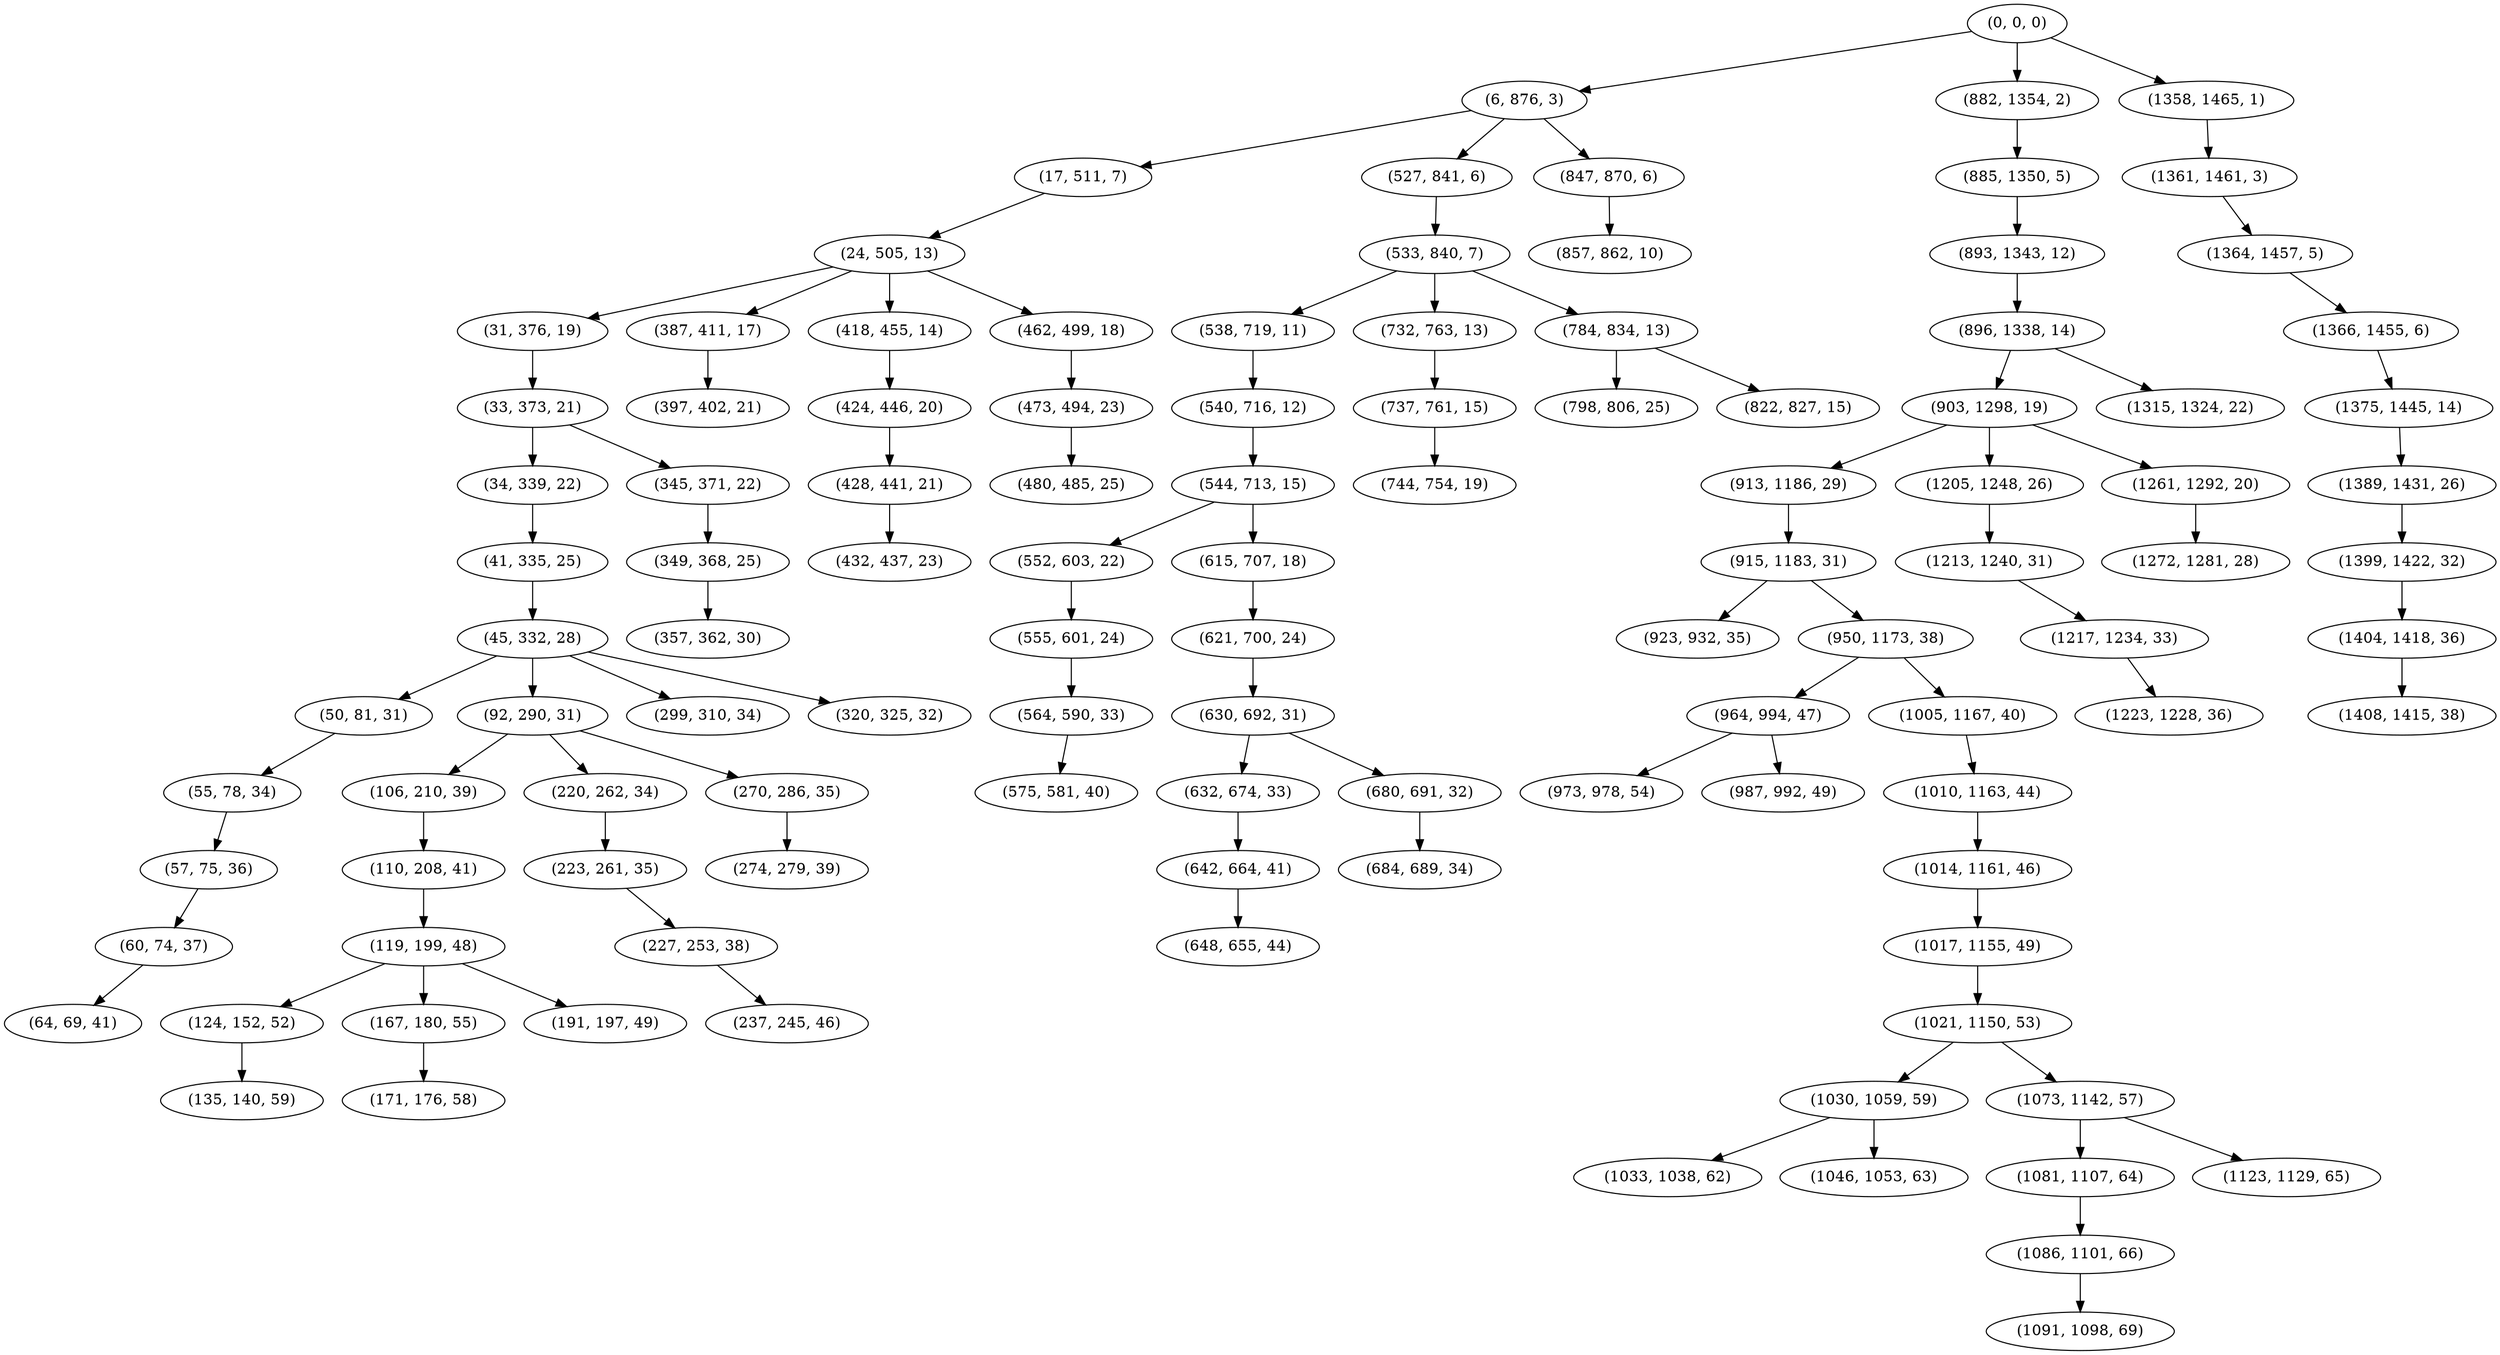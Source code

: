 digraph tree {
    "(0, 0, 0)";
    "(6, 876, 3)";
    "(17, 511, 7)";
    "(24, 505, 13)";
    "(31, 376, 19)";
    "(33, 373, 21)";
    "(34, 339, 22)";
    "(41, 335, 25)";
    "(45, 332, 28)";
    "(50, 81, 31)";
    "(55, 78, 34)";
    "(57, 75, 36)";
    "(60, 74, 37)";
    "(64, 69, 41)";
    "(92, 290, 31)";
    "(106, 210, 39)";
    "(110, 208, 41)";
    "(119, 199, 48)";
    "(124, 152, 52)";
    "(135, 140, 59)";
    "(167, 180, 55)";
    "(171, 176, 58)";
    "(191, 197, 49)";
    "(220, 262, 34)";
    "(223, 261, 35)";
    "(227, 253, 38)";
    "(237, 245, 46)";
    "(270, 286, 35)";
    "(274, 279, 39)";
    "(299, 310, 34)";
    "(320, 325, 32)";
    "(345, 371, 22)";
    "(349, 368, 25)";
    "(357, 362, 30)";
    "(387, 411, 17)";
    "(397, 402, 21)";
    "(418, 455, 14)";
    "(424, 446, 20)";
    "(428, 441, 21)";
    "(432, 437, 23)";
    "(462, 499, 18)";
    "(473, 494, 23)";
    "(480, 485, 25)";
    "(527, 841, 6)";
    "(533, 840, 7)";
    "(538, 719, 11)";
    "(540, 716, 12)";
    "(544, 713, 15)";
    "(552, 603, 22)";
    "(555, 601, 24)";
    "(564, 590, 33)";
    "(575, 581, 40)";
    "(615, 707, 18)";
    "(621, 700, 24)";
    "(630, 692, 31)";
    "(632, 674, 33)";
    "(642, 664, 41)";
    "(648, 655, 44)";
    "(680, 691, 32)";
    "(684, 689, 34)";
    "(732, 763, 13)";
    "(737, 761, 15)";
    "(744, 754, 19)";
    "(784, 834, 13)";
    "(798, 806, 25)";
    "(822, 827, 15)";
    "(847, 870, 6)";
    "(857, 862, 10)";
    "(882, 1354, 2)";
    "(885, 1350, 5)";
    "(893, 1343, 12)";
    "(896, 1338, 14)";
    "(903, 1298, 19)";
    "(913, 1186, 29)";
    "(915, 1183, 31)";
    "(923, 932, 35)";
    "(950, 1173, 38)";
    "(964, 994, 47)";
    "(973, 978, 54)";
    "(987, 992, 49)";
    "(1005, 1167, 40)";
    "(1010, 1163, 44)";
    "(1014, 1161, 46)";
    "(1017, 1155, 49)";
    "(1021, 1150, 53)";
    "(1030, 1059, 59)";
    "(1033, 1038, 62)";
    "(1046, 1053, 63)";
    "(1073, 1142, 57)";
    "(1081, 1107, 64)";
    "(1086, 1101, 66)";
    "(1091, 1098, 69)";
    "(1123, 1129, 65)";
    "(1205, 1248, 26)";
    "(1213, 1240, 31)";
    "(1217, 1234, 33)";
    "(1223, 1228, 36)";
    "(1261, 1292, 20)";
    "(1272, 1281, 28)";
    "(1315, 1324, 22)";
    "(1358, 1465, 1)";
    "(1361, 1461, 3)";
    "(1364, 1457, 5)";
    "(1366, 1455, 6)";
    "(1375, 1445, 14)";
    "(1389, 1431, 26)";
    "(1399, 1422, 32)";
    "(1404, 1418, 36)";
    "(1408, 1415, 38)";
    "(0, 0, 0)" -> "(6, 876, 3)";
    "(0, 0, 0)" -> "(882, 1354, 2)";
    "(0, 0, 0)" -> "(1358, 1465, 1)";
    "(6, 876, 3)" -> "(17, 511, 7)";
    "(6, 876, 3)" -> "(527, 841, 6)";
    "(6, 876, 3)" -> "(847, 870, 6)";
    "(17, 511, 7)" -> "(24, 505, 13)";
    "(24, 505, 13)" -> "(31, 376, 19)";
    "(24, 505, 13)" -> "(387, 411, 17)";
    "(24, 505, 13)" -> "(418, 455, 14)";
    "(24, 505, 13)" -> "(462, 499, 18)";
    "(31, 376, 19)" -> "(33, 373, 21)";
    "(33, 373, 21)" -> "(34, 339, 22)";
    "(33, 373, 21)" -> "(345, 371, 22)";
    "(34, 339, 22)" -> "(41, 335, 25)";
    "(41, 335, 25)" -> "(45, 332, 28)";
    "(45, 332, 28)" -> "(50, 81, 31)";
    "(45, 332, 28)" -> "(92, 290, 31)";
    "(45, 332, 28)" -> "(299, 310, 34)";
    "(45, 332, 28)" -> "(320, 325, 32)";
    "(50, 81, 31)" -> "(55, 78, 34)";
    "(55, 78, 34)" -> "(57, 75, 36)";
    "(57, 75, 36)" -> "(60, 74, 37)";
    "(60, 74, 37)" -> "(64, 69, 41)";
    "(92, 290, 31)" -> "(106, 210, 39)";
    "(92, 290, 31)" -> "(220, 262, 34)";
    "(92, 290, 31)" -> "(270, 286, 35)";
    "(106, 210, 39)" -> "(110, 208, 41)";
    "(110, 208, 41)" -> "(119, 199, 48)";
    "(119, 199, 48)" -> "(124, 152, 52)";
    "(119, 199, 48)" -> "(167, 180, 55)";
    "(119, 199, 48)" -> "(191, 197, 49)";
    "(124, 152, 52)" -> "(135, 140, 59)";
    "(167, 180, 55)" -> "(171, 176, 58)";
    "(220, 262, 34)" -> "(223, 261, 35)";
    "(223, 261, 35)" -> "(227, 253, 38)";
    "(227, 253, 38)" -> "(237, 245, 46)";
    "(270, 286, 35)" -> "(274, 279, 39)";
    "(345, 371, 22)" -> "(349, 368, 25)";
    "(349, 368, 25)" -> "(357, 362, 30)";
    "(387, 411, 17)" -> "(397, 402, 21)";
    "(418, 455, 14)" -> "(424, 446, 20)";
    "(424, 446, 20)" -> "(428, 441, 21)";
    "(428, 441, 21)" -> "(432, 437, 23)";
    "(462, 499, 18)" -> "(473, 494, 23)";
    "(473, 494, 23)" -> "(480, 485, 25)";
    "(527, 841, 6)" -> "(533, 840, 7)";
    "(533, 840, 7)" -> "(538, 719, 11)";
    "(533, 840, 7)" -> "(732, 763, 13)";
    "(533, 840, 7)" -> "(784, 834, 13)";
    "(538, 719, 11)" -> "(540, 716, 12)";
    "(540, 716, 12)" -> "(544, 713, 15)";
    "(544, 713, 15)" -> "(552, 603, 22)";
    "(544, 713, 15)" -> "(615, 707, 18)";
    "(552, 603, 22)" -> "(555, 601, 24)";
    "(555, 601, 24)" -> "(564, 590, 33)";
    "(564, 590, 33)" -> "(575, 581, 40)";
    "(615, 707, 18)" -> "(621, 700, 24)";
    "(621, 700, 24)" -> "(630, 692, 31)";
    "(630, 692, 31)" -> "(632, 674, 33)";
    "(630, 692, 31)" -> "(680, 691, 32)";
    "(632, 674, 33)" -> "(642, 664, 41)";
    "(642, 664, 41)" -> "(648, 655, 44)";
    "(680, 691, 32)" -> "(684, 689, 34)";
    "(732, 763, 13)" -> "(737, 761, 15)";
    "(737, 761, 15)" -> "(744, 754, 19)";
    "(784, 834, 13)" -> "(798, 806, 25)";
    "(784, 834, 13)" -> "(822, 827, 15)";
    "(847, 870, 6)" -> "(857, 862, 10)";
    "(882, 1354, 2)" -> "(885, 1350, 5)";
    "(885, 1350, 5)" -> "(893, 1343, 12)";
    "(893, 1343, 12)" -> "(896, 1338, 14)";
    "(896, 1338, 14)" -> "(903, 1298, 19)";
    "(896, 1338, 14)" -> "(1315, 1324, 22)";
    "(903, 1298, 19)" -> "(913, 1186, 29)";
    "(903, 1298, 19)" -> "(1205, 1248, 26)";
    "(903, 1298, 19)" -> "(1261, 1292, 20)";
    "(913, 1186, 29)" -> "(915, 1183, 31)";
    "(915, 1183, 31)" -> "(923, 932, 35)";
    "(915, 1183, 31)" -> "(950, 1173, 38)";
    "(950, 1173, 38)" -> "(964, 994, 47)";
    "(950, 1173, 38)" -> "(1005, 1167, 40)";
    "(964, 994, 47)" -> "(973, 978, 54)";
    "(964, 994, 47)" -> "(987, 992, 49)";
    "(1005, 1167, 40)" -> "(1010, 1163, 44)";
    "(1010, 1163, 44)" -> "(1014, 1161, 46)";
    "(1014, 1161, 46)" -> "(1017, 1155, 49)";
    "(1017, 1155, 49)" -> "(1021, 1150, 53)";
    "(1021, 1150, 53)" -> "(1030, 1059, 59)";
    "(1021, 1150, 53)" -> "(1073, 1142, 57)";
    "(1030, 1059, 59)" -> "(1033, 1038, 62)";
    "(1030, 1059, 59)" -> "(1046, 1053, 63)";
    "(1073, 1142, 57)" -> "(1081, 1107, 64)";
    "(1073, 1142, 57)" -> "(1123, 1129, 65)";
    "(1081, 1107, 64)" -> "(1086, 1101, 66)";
    "(1086, 1101, 66)" -> "(1091, 1098, 69)";
    "(1205, 1248, 26)" -> "(1213, 1240, 31)";
    "(1213, 1240, 31)" -> "(1217, 1234, 33)";
    "(1217, 1234, 33)" -> "(1223, 1228, 36)";
    "(1261, 1292, 20)" -> "(1272, 1281, 28)";
    "(1358, 1465, 1)" -> "(1361, 1461, 3)";
    "(1361, 1461, 3)" -> "(1364, 1457, 5)";
    "(1364, 1457, 5)" -> "(1366, 1455, 6)";
    "(1366, 1455, 6)" -> "(1375, 1445, 14)";
    "(1375, 1445, 14)" -> "(1389, 1431, 26)";
    "(1389, 1431, 26)" -> "(1399, 1422, 32)";
    "(1399, 1422, 32)" -> "(1404, 1418, 36)";
    "(1404, 1418, 36)" -> "(1408, 1415, 38)";
}
